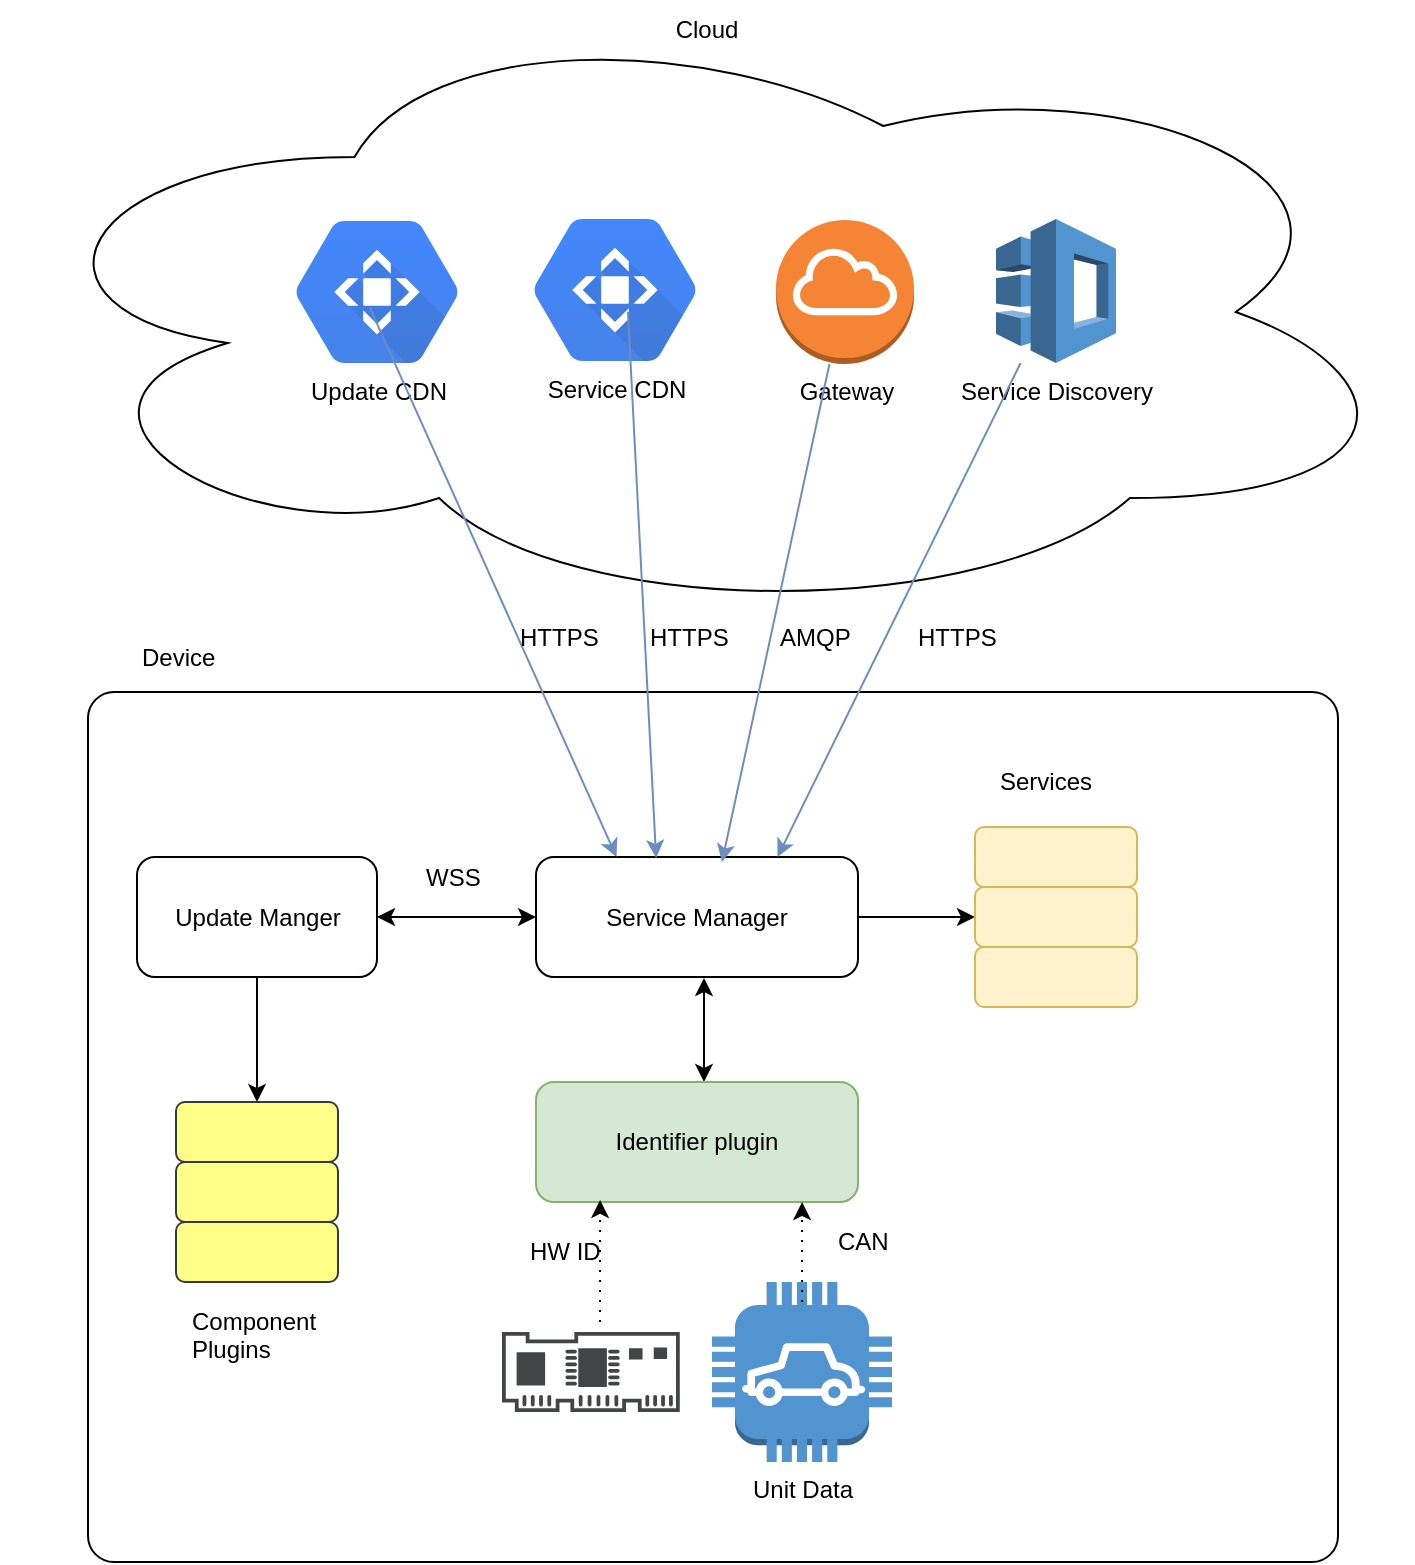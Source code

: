 <mxfile version="13.3.5" type="device"><diagram id="M9vXbk49UmKdV7gIQEl5" name="Page-1"><mxGraphModel dx="2250" dy="1395" grid="1" gridSize="10" guides="1" tooltips="1" connect="1" arrows="1" fold="1" page="1" pageScale="1" pageWidth="850" pageHeight="1100" math="0" shadow="0"><root><mxCell id="0"/><mxCell id="1" parent="0"/><mxCell id="pxMEpPoL4NTBAnXwh9qw-47" value="" style="rounded=1;whiteSpace=wrap;html=1;arcSize=3;fillColor=none;" vertex="1" parent="1"><mxGeometry x="53" y="355" width="625" height="435" as="geometry"/></mxCell><mxCell id="pxMEpPoL4NTBAnXwh9qw-48" value="Cloud" style="ellipse;shape=cloud;whiteSpace=wrap;html=1;verticalAlign=top;" vertex="1" parent="1"><mxGeometry x="10" y="10" width="705" height="310" as="geometry"/></mxCell><mxCell id="pxMEpPoL4NTBAnXwh9qw-49" value="Service CDN" style="shape=mxgraph.gcp.networking.cloud_cdn;html=1;fillColor=#4387FD;gradientColor=#4683EA;strokeColor=none;verticalLabelPosition=bottom;verticalAlign=top;align=center;" vertex="1" parent="1"><mxGeometry x="276" y="118.5" width="81" height="71" as="geometry"/></mxCell><mxCell id="pxMEpPoL4NTBAnXwh9qw-50" value="Gateway" style="outlineConnect=0;dashed=0;verticalLabelPosition=bottom;verticalAlign=top;align=center;html=1;shape=mxgraph.aws3.internet_gateway;fillColor=#F58534;gradientColor=none;" vertex="1" parent="1"><mxGeometry x="397" y="119" width="69" height="72" as="geometry"/></mxCell><mxCell id="pxMEpPoL4NTBAnXwh9qw-51" value="Service Discovery" style="outlineConnect=0;dashed=0;verticalLabelPosition=bottom;verticalAlign=top;align=center;html=1;shape=mxgraph.aws3.application_discovery_service;fillColor=#5294CF;gradientColor=none;" vertex="1" parent="1"><mxGeometry x="507" y="118.5" width="60" height="72" as="geometry"/></mxCell><mxCell id="pxMEpPoL4NTBAnXwh9qw-52" value="Update CDN" style="shape=mxgraph.gcp.networking.cloud_cdn;html=1;fillColor=#4387FD;gradientColor=#4683EA;strokeColor=none;verticalLabelPosition=bottom;verticalAlign=top;align=center;" vertex="1" parent="1"><mxGeometry x="157" y="119.5" width="81" height="71" as="geometry"/></mxCell><mxCell id="pxMEpPoL4NTBAnXwh9qw-53" style="edgeStyle=orthogonalEdgeStyle;rounded=0;orthogonalLoop=1;jettySize=auto;html=1;exitX=1;exitY=0.5;exitDx=0;exitDy=0;entryX=0;entryY=0.5;entryDx=0;entryDy=0;strokeWidth=1;" edge="1" parent="1" source="pxMEpPoL4NTBAnXwh9qw-55" target="pxMEpPoL4NTBAnXwh9qw-63"><mxGeometry relative="1" as="geometry"/></mxCell><mxCell id="pxMEpPoL4NTBAnXwh9qw-54" style="edgeStyle=orthogonalEdgeStyle;rounded=0;orthogonalLoop=1;jettySize=auto;html=1;exitX=0;exitY=0.5;exitDx=0;exitDy=0;entryX=1;entryY=0.5;entryDx=0;entryDy=0;strokeWidth=1;startArrow=classic;startFill=1;" edge="1" parent="1" source="pxMEpPoL4NTBAnXwh9qw-55" target="pxMEpPoL4NTBAnXwh9qw-57"><mxGeometry relative="1" as="geometry"/></mxCell><mxCell id="pxMEpPoL4NTBAnXwh9qw-55" value="Service Manager" style="rounded=1;whiteSpace=wrap;html=1;" vertex="1" parent="1"><mxGeometry x="277" y="437.5" width="161" height="60" as="geometry"/></mxCell><mxCell id="pxMEpPoL4NTBAnXwh9qw-56" style="edgeStyle=orthogonalEdgeStyle;rounded=0;orthogonalLoop=1;jettySize=auto;html=1;exitX=0.5;exitY=1;exitDx=0;exitDy=0;entryX=0.5;entryY=0;entryDx=0;entryDy=0;strokeWidth=1;" edge="1" parent="1" source="pxMEpPoL4NTBAnXwh9qw-57" target="pxMEpPoL4NTBAnXwh9qw-75"><mxGeometry relative="1" as="geometry"/></mxCell><mxCell id="pxMEpPoL4NTBAnXwh9qw-57" value="Update Manger" style="rounded=1;whiteSpace=wrap;html=1;" vertex="1" parent="1"><mxGeometry x="77.5" y="437.5" width="120" height="60" as="geometry"/></mxCell><mxCell id="pxMEpPoL4NTBAnXwh9qw-58" style="edgeStyle=orthogonalEdgeStyle;rounded=0;orthogonalLoop=1;jettySize=auto;html=1;exitX=0.25;exitY=0;exitDx=0;exitDy=0;entryX=0.25;entryY=1;entryDx=0;entryDy=0;strokeWidth=1;startArrow=classic;startFill=1;" edge="1" parent="1"><mxGeometry relative="1" as="geometry"><mxPoint x="361" y="550" as="sourcePoint"/><mxPoint x="361" y="498" as="targetPoint"/></mxGeometry></mxCell><mxCell id="pxMEpPoL4NTBAnXwh9qw-59" value="Identifier plugin" style="rounded=1;whiteSpace=wrap;html=1;fillColor=#d5e8d4;strokeColor=#82b366;" vertex="1" parent="1"><mxGeometry x="277" y="550" width="161" height="60" as="geometry"/></mxCell><mxCell id="pxMEpPoL4NTBAnXwh9qw-60" value="Unit Data" style="outlineConnect=0;dashed=0;verticalLabelPosition=bottom;verticalAlign=top;align=center;html=1;shape=mxgraph.aws3.car;fillColor=#5294CF;gradientColor=none;" vertex="1" parent="1"><mxGeometry x="365" y="650" width="90" height="90" as="geometry"/></mxCell><mxCell id="pxMEpPoL4NTBAnXwh9qw-61" value="CAN" style="text;html=1;resizable=0;points=[];autosize=1;align=left;verticalAlign=top;spacingTop=-4;" vertex="1" parent="1"><mxGeometry x="426" y="620" width="40" height="20" as="geometry"/></mxCell><mxCell id="pxMEpPoL4NTBAnXwh9qw-62" value="" style="rounded=1;whiteSpace=wrap;html=1;fillColor=#fff2cc;strokeColor=#d6b656;" vertex="1" parent="1"><mxGeometry x="496.5" y="422.5" width="81" height="30" as="geometry"/></mxCell><mxCell id="pxMEpPoL4NTBAnXwh9qw-63" value="" style="rounded=1;whiteSpace=wrap;html=1;fillColor=#fff2cc;strokeColor=#d6b656;" vertex="1" parent="1"><mxGeometry x="496.5" y="452.5" width="81" height="30" as="geometry"/></mxCell><mxCell id="pxMEpPoL4NTBAnXwh9qw-64" value="" style="rounded=1;whiteSpace=wrap;html=1;fillColor=#fff2cc;strokeColor=#d6b656;" vertex="1" parent="1"><mxGeometry x="496.5" y="482.5" width="81" height="30" as="geometry"/></mxCell><mxCell id="pxMEpPoL4NTBAnXwh9qw-65" value="Services" style="text;html=1;resizable=0;points=[];autosize=1;align=left;verticalAlign=top;spacingTop=-4;" vertex="1" parent="1"><mxGeometry x="507" y="390" width="60" height="20" as="geometry"/></mxCell><mxCell id="pxMEpPoL4NTBAnXwh9qw-66" value="" style="endArrow=classic;html=1;strokeWidth=1;entryX=0.75;entryY=0;entryDx=0;entryDy=0;fillColor=#dae8fc;strokeColor=#6c8ebf;" edge="1" parent="1" source="pxMEpPoL4NTBAnXwh9qw-51" target="pxMEpPoL4NTBAnXwh9qw-55"><mxGeometry width="50" height="50" relative="1" as="geometry"><mxPoint x="507" y="230" as="sourcePoint"/><mxPoint x="357" y="400" as="targetPoint"/></mxGeometry></mxCell><mxCell id="pxMEpPoL4NTBAnXwh9qw-67" value="" style="endArrow=classic;html=1;strokeWidth=1;fillColor=#dae8fc;strokeColor=#6c8ebf;" edge="1" parent="1" source="pxMEpPoL4NTBAnXwh9qw-50"><mxGeometry width="50" height="50" relative="1" as="geometry"><mxPoint x="486" y="230" as="sourcePoint"/><mxPoint x="370" y="440" as="targetPoint"/></mxGeometry></mxCell><mxCell id="pxMEpPoL4NTBAnXwh9qw-68" value="" style="endArrow=classic;html=1;strokeWidth=1;entryX=0.373;entryY=0.008;entryDx=0;entryDy=0;fillColor=#dae8fc;strokeColor=#6c8ebf;exitX=0.58;exitY=0.655;exitDx=0;exitDy=0;exitPerimeter=0;entryPerimeter=0;" edge="1" parent="1" source="pxMEpPoL4NTBAnXwh9qw-49" target="pxMEpPoL4NTBAnXwh9qw-55"><mxGeometry width="50" height="50" relative="1" as="geometry"><mxPoint x="527" y="250" as="sourcePoint"/><mxPoint x="417.75" y="417.5" as="targetPoint"/></mxGeometry></mxCell><mxCell id="pxMEpPoL4NTBAnXwh9qw-69" value="" style="endArrow=classic;html=1;strokeWidth=1;entryX=0.25;entryY=0;entryDx=0;entryDy=0;fillColor=#dae8fc;strokeColor=#6c8ebf;exitX=0.457;exitY=0.613;exitDx=0;exitDy=0;exitPerimeter=0;" edge="1" parent="1" source="pxMEpPoL4NTBAnXwh9qw-52" target="pxMEpPoL4NTBAnXwh9qw-55"><mxGeometry width="50" height="50" relative="1" as="geometry"><mxPoint x="537" y="260" as="sourcePoint"/><mxPoint x="427.75" y="427.5" as="targetPoint"/></mxGeometry></mxCell><mxCell id="pxMEpPoL4NTBAnXwh9qw-70" value="HTTPS" style="text;html=1;resizable=0;points=[];autosize=1;align=left;verticalAlign=top;spacingTop=-4;" vertex="1" parent="1"><mxGeometry x="466" y="317.5" width="50" height="20" as="geometry"/></mxCell><mxCell id="pxMEpPoL4NTBAnXwh9qw-71" value="Device" style="text;html=1;resizable=0;points=[];autosize=1;align=left;verticalAlign=top;spacingTop=-4;" vertex="1" parent="1"><mxGeometry x="77.5" y="327.5" width="50" height="20" as="geometry"/></mxCell><mxCell id="pxMEpPoL4NTBAnXwh9qw-72" value="AMQP" style="text;html=1;resizable=0;points=[];autosize=1;align=left;verticalAlign=top;spacingTop=-4;" vertex="1" parent="1"><mxGeometry x="397" y="317.5" width="50" height="20" as="geometry"/></mxCell><mxCell id="pxMEpPoL4NTBAnXwh9qw-73" value="HTTPS" style="text;html=1;resizable=0;points=[];autosize=1;align=left;verticalAlign=top;spacingTop=-4;" vertex="1" parent="1"><mxGeometry x="332" y="317.5" width="50" height="20" as="geometry"/></mxCell><mxCell id="pxMEpPoL4NTBAnXwh9qw-74" value="HTTPS" style="text;html=1;resizable=0;points=[];autosize=1;align=left;verticalAlign=top;spacingTop=-4;" vertex="1" parent="1"><mxGeometry x="266.5" y="317.5" width="50" height="20" as="geometry"/></mxCell><mxCell id="pxMEpPoL4NTBAnXwh9qw-75" value="" style="rounded=1;whiteSpace=wrap;html=1;fillColor=#ffff88;strokeColor=#36393d;" vertex="1" parent="1"><mxGeometry x="97" y="560" width="81" height="30" as="geometry"/></mxCell><mxCell id="pxMEpPoL4NTBAnXwh9qw-76" value="" style="rounded=1;whiteSpace=wrap;html=1;fillColor=#ffff88;strokeColor=#36393d;" vertex="1" parent="1"><mxGeometry x="97" y="590" width="81" height="30" as="geometry"/></mxCell><mxCell id="pxMEpPoL4NTBAnXwh9qw-77" value="" style="rounded=1;whiteSpace=wrap;html=1;fillColor=#ffff88;strokeColor=#36393d;" vertex="1" parent="1"><mxGeometry x="97" y="620" width="81" height="30" as="geometry"/></mxCell><mxCell id="pxMEpPoL4NTBAnXwh9qw-78" value="Component&lt;br&gt;Plugins" style="text;html=1;resizable=0;points=[];autosize=1;align=left;verticalAlign=top;spacingTop=-4;" vertex="1" parent="1"><mxGeometry x="102.5" y="660" width="80" height="30" as="geometry"/></mxCell><mxCell id="pxMEpPoL4NTBAnXwh9qw-79" value="WSS" style="text;html=1;resizable=0;points=[];autosize=1;align=left;verticalAlign=top;spacingTop=-4;" vertex="1" parent="1"><mxGeometry x="220" y="437.5" width="40" height="20" as="geometry"/></mxCell><mxCell id="pxMEpPoL4NTBAnXwh9qw-80" value="" style="pointerEvents=1;shadow=0;dashed=0;html=1;strokeColor=none;fillColor=#434445;aspect=fixed;labelPosition=center;verticalLabelPosition=bottom;verticalAlign=top;align=center;outlineConnect=0;shape=mxgraph.vvd.scsi_controller;" vertex="1" parent="1"><mxGeometry x="260" y="675" width="88.89" height="40" as="geometry"/></mxCell><mxCell id="pxMEpPoL4NTBAnXwh9qw-81" value="" style="endArrow=classic;html=1;entryX=0.199;entryY=0.983;entryDx=0;entryDy=0;entryPerimeter=0;dashed=1;dashPattern=1 4;" edge="1" parent="1" target="pxMEpPoL4NTBAnXwh9qw-59"><mxGeometry width="50" height="50" relative="1" as="geometry"><mxPoint x="309" y="670" as="sourcePoint"/><mxPoint x="60" y="880" as="targetPoint"/></mxGeometry></mxCell><mxCell id="pxMEpPoL4NTBAnXwh9qw-82" value="" style="endArrow=classic;html=1;entryX=0.199;entryY=0.983;entryDx=0;entryDy=0;entryPerimeter=0;dashed=1;dashPattern=1 4;" edge="1" parent="1"><mxGeometry x="0.201" y="-10" width="50" height="50" relative="1" as="geometry"><mxPoint x="410" y="660" as="sourcePoint"/><mxPoint x="410.039" y="610" as="targetPoint"/><Array as="points"><mxPoint x="410" y="640"/></Array><mxPoint as="offset"/></mxGeometry></mxCell><mxCell id="pxMEpPoL4NTBAnXwh9qw-83" value="HW ID" style="text;html=1;resizable=0;points=[];autosize=1;align=left;verticalAlign=top;spacingTop=-4;" vertex="1" parent="1"><mxGeometry x="271.5" y="625" width="50" height="20" as="geometry"/></mxCell></root></mxGraphModel></diagram></mxfile>
